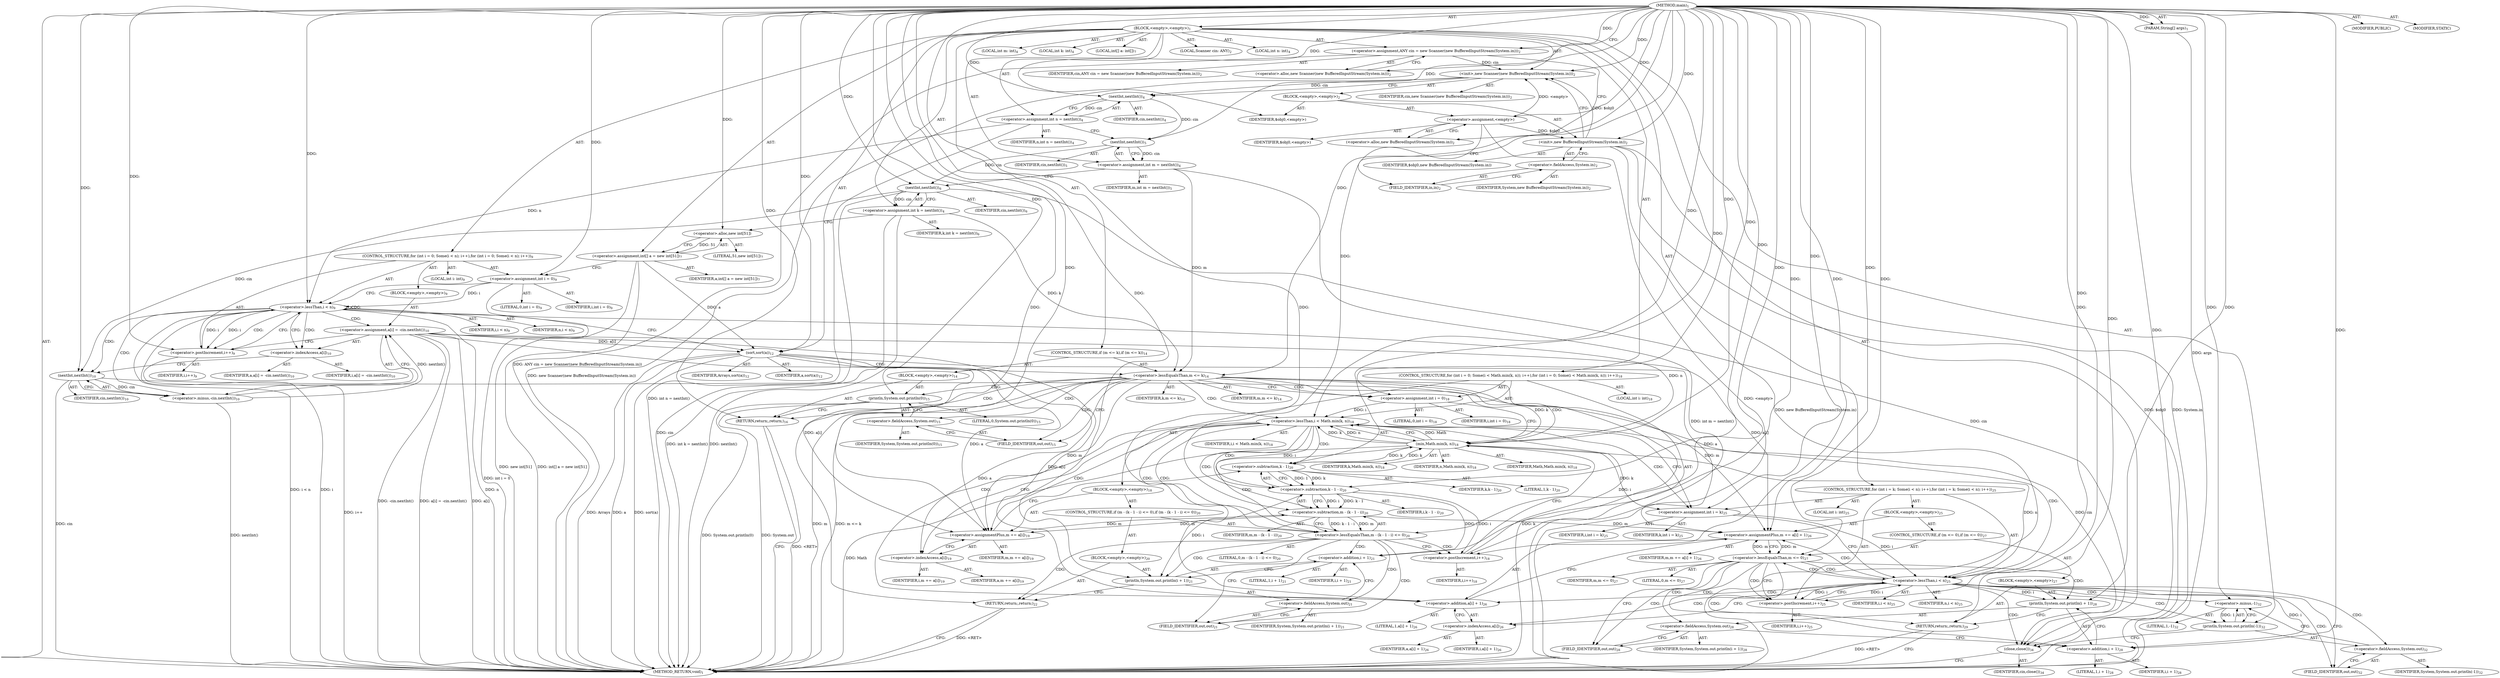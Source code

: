 digraph "main" {  
"19" [label = <(METHOD,main)<SUB>1</SUB>> ]
"20" [label = <(PARAM,String[] args)<SUB>1</SUB>> ]
"21" [label = <(BLOCK,&lt;empty&gt;,&lt;empty&gt;)<SUB>1</SUB>> ]
"4" [label = <(LOCAL,Scanner cin: ANY)<SUB>2</SUB>> ]
"22" [label = <(&lt;operator&gt;.assignment,ANY cin = new Scanner(new BufferedInputStream(System.in)))<SUB>2</SUB>> ]
"23" [label = <(IDENTIFIER,cin,ANY cin = new Scanner(new BufferedInputStream(System.in)))<SUB>2</SUB>> ]
"24" [label = <(&lt;operator&gt;.alloc,new Scanner(new BufferedInputStream(System.in)))<SUB>2</SUB>> ]
"25" [label = <(&lt;init&gt;,new Scanner(new BufferedInputStream(System.in)))<SUB>2</SUB>> ]
"3" [label = <(IDENTIFIER,cin,new Scanner(new BufferedInputStream(System.in)))<SUB>2</SUB>> ]
"26" [label = <(BLOCK,&lt;empty&gt;,&lt;empty&gt;)<SUB>2</SUB>> ]
"27" [label = <(&lt;operator&gt;.assignment,&lt;empty&gt;)> ]
"28" [label = <(IDENTIFIER,$obj0,&lt;empty&gt;)> ]
"29" [label = <(&lt;operator&gt;.alloc,new BufferedInputStream(System.in))<SUB>2</SUB>> ]
"30" [label = <(&lt;init&gt;,new BufferedInputStream(System.in))<SUB>2</SUB>> ]
"31" [label = <(IDENTIFIER,$obj0,new BufferedInputStream(System.in))> ]
"32" [label = <(&lt;operator&gt;.fieldAccess,System.in)<SUB>2</SUB>> ]
"33" [label = <(IDENTIFIER,System,new BufferedInputStream(System.in))<SUB>2</SUB>> ]
"34" [label = <(FIELD_IDENTIFIER,in,in)<SUB>2</SUB>> ]
"35" [label = <(IDENTIFIER,$obj0,&lt;empty&gt;)> ]
"36" [label = <(LOCAL,int n: int)<SUB>4</SUB>> ]
"37" [label = <(LOCAL,int m: int)<SUB>4</SUB>> ]
"38" [label = <(LOCAL,int k: int)<SUB>4</SUB>> ]
"39" [label = <(&lt;operator&gt;.assignment,int n = nextInt())<SUB>4</SUB>> ]
"40" [label = <(IDENTIFIER,n,int n = nextInt())<SUB>4</SUB>> ]
"41" [label = <(nextInt,nextInt())<SUB>4</SUB>> ]
"42" [label = <(IDENTIFIER,cin,nextInt())<SUB>4</SUB>> ]
"43" [label = <(&lt;operator&gt;.assignment,int m = nextInt())<SUB>4</SUB>> ]
"44" [label = <(IDENTIFIER,m,int m = nextInt())<SUB>5</SUB>> ]
"45" [label = <(nextInt,nextInt())<SUB>5</SUB>> ]
"46" [label = <(IDENTIFIER,cin,nextInt())<SUB>5</SUB>> ]
"47" [label = <(&lt;operator&gt;.assignment,int k = nextInt())<SUB>4</SUB>> ]
"48" [label = <(IDENTIFIER,k,int k = nextInt())<SUB>6</SUB>> ]
"49" [label = <(nextInt,nextInt())<SUB>6</SUB>> ]
"50" [label = <(IDENTIFIER,cin,nextInt())<SUB>6</SUB>> ]
"51" [label = <(LOCAL,int[] a: int[])<SUB>7</SUB>> ]
"52" [label = <(&lt;operator&gt;.assignment,int[] a = new int[51])<SUB>7</SUB>> ]
"53" [label = <(IDENTIFIER,a,int[] a = new int[51])<SUB>7</SUB>> ]
"54" [label = <(&lt;operator&gt;.alloc,new int[51])> ]
"55" [label = <(LITERAL,51,new int[51])<SUB>7</SUB>> ]
"56" [label = <(CONTROL_STRUCTURE,for (int i = 0; Some(i &lt; n); i++),for (int i = 0; Some(i &lt; n); i++))<SUB>9</SUB>> ]
"57" [label = <(LOCAL,int i: int)<SUB>9</SUB>> ]
"58" [label = <(&lt;operator&gt;.assignment,int i = 0)<SUB>9</SUB>> ]
"59" [label = <(IDENTIFIER,i,int i = 0)<SUB>9</SUB>> ]
"60" [label = <(LITERAL,0,int i = 0)<SUB>9</SUB>> ]
"61" [label = <(&lt;operator&gt;.lessThan,i &lt; n)<SUB>9</SUB>> ]
"62" [label = <(IDENTIFIER,i,i &lt; n)<SUB>9</SUB>> ]
"63" [label = <(IDENTIFIER,n,i &lt; n)<SUB>9</SUB>> ]
"64" [label = <(&lt;operator&gt;.postIncrement,i++)<SUB>9</SUB>> ]
"65" [label = <(IDENTIFIER,i,i++)<SUB>9</SUB>> ]
"66" [label = <(BLOCK,&lt;empty&gt;,&lt;empty&gt;)<SUB>9</SUB>> ]
"67" [label = <(&lt;operator&gt;.assignment,a[i] = -cin.nextInt())<SUB>10</SUB>> ]
"68" [label = <(&lt;operator&gt;.indexAccess,a[i])<SUB>10</SUB>> ]
"69" [label = <(IDENTIFIER,a,a[i] = -cin.nextInt())<SUB>10</SUB>> ]
"70" [label = <(IDENTIFIER,i,a[i] = -cin.nextInt())<SUB>10</SUB>> ]
"71" [label = <(&lt;operator&gt;.minus,-cin.nextInt())<SUB>10</SUB>> ]
"72" [label = <(nextInt,nextInt())<SUB>10</SUB>> ]
"73" [label = <(IDENTIFIER,cin,nextInt())<SUB>10</SUB>> ]
"74" [label = <(sort,sort(a))<SUB>12</SUB>> ]
"75" [label = <(IDENTIFIER,Arrays,sort(a))<SUB>12</SUB>> ]
"76" [label = <(IDENTIFIER,a,sort(a))<SUB>12</SUB>> ]
"77" [label = <(CONTROL_STRUCTURE,if (m &lt;= k),if (m &lt;= k))<SUB>14</SUB>> ]
"78" [label = <(&lt;operator&gt;.lessEqualsThan,m &lt;= k)<SUB>14</SUB>> ]
"79" [label = <(IDENTIFIER,m,m &lt;= k)<SUB>14</SUB>> ]
"80" [label = <(IDENTIFIER,k,m &lt;= k)<SUB>14</SUB>> ]
"81" [label = <(BLOCK,&lt;empty&gt;,&lt;empty&gt;)<SUB>14</SUB>> ]
"82" [label = <(println,System.out.println(0))<SUB>15</SUB>> ]
"83" [label = <(&lt;operator&gt;.fieldAccess,System.out)<SUB>15</SUB>> ]
"84" [label = <(IDENTIFIER,System,System.out.println(0))<SUB>15</SUB>> ]
"85" [label = <(FIELD_IDENTIFIER,out,out)<SUB>15</SUB>> ]
"86" [label = <(LITERAL,0,System.out.println(0))<SUB>15</SUB>> ]
"87" [label = <(RETURN,return;,return;)<SUB>16</SUB>> ]
"88" [label = <(CONTROL_STRUCTURE,for (int i = 0; Some(i &lt; Math.min(k, n)); i++),for (int i = 0; Some(i &lt; Math.min(k, n)); i++))<SUB>18</SUB>> ]
"89" [label = <(LOCAL,int i: int)<SUB>18</SUB>> ]
"90" [label = <(&lt;operator&gt;.assignment,int i = 0)<SUB>18</SUB>> ]
"91" [label = <(IDENTIFIER,i,int i = 0)<SUB>18</SUB>> ]
"92" [label = <(LITERAL,0,int i = 0)<SUB>18</SUB>> ]
"93" [label = <(&lt;operator&gt;.lessThan,i &lt; Math.min(k, n))<SUB>18</SUB>> ]
"94" [label = <(IDENTIFIER,i,i &lt; Math.min(k, n))<SUB>18</SUB>> ]
"95" [label = <(min,Math.min(k, n))<SUB>18</SUB>> ]
"96" [label = <(IDENTIFIER,Math,Math.min(k, n))<SUB>18</SUB>> ]
"97" [label = <(IDENTIFIER,k,Math.min(k, n))<SUB>18</SUB>> ]
"98" [label = <(IDENTIFIER,n,Math.min(k, n))<SUB>18</SUB>> ]
"99" [label = <(&lt;operator&gt;.postIncrement,i++)<SUB>18</SUB>> ]
"100" [label = <(IDENTIFIER,i,i++)<SUB>18</SUB>> ]
"101" [label = <(BLOCK,&lt;empty&gt;,&lt;empty&gt;)<SUB>18</SUB>> ]
"102" [label = <(&lt;operator&gt;.assignmentPlus,m += a[i])<SUB>19</SUB>> ]
"103" [label = <(IDENTIFIER,m,m += a[i])<SUB>19</SUB>> ]
"104" [label = <(&lt;operator&gt;.indexAccess,a[i])<SUB>19</SUB>> ]
"105" [label = <(IDENTIFIER,a,m += a[i])<SUB>19</SUB>> ]
"106" [label = <(IDENTIFIER,i,m += a[i])<SUB>19</SUB>> ]
"107" [label = <(CONTROL_STRUCTURE,if (m - (k - 1 - i) &lt;= 0),if (m - (k - 1 - i) &lt;= 0))<SUB>20</SUB>> ]
"108" [label = <(&lt;operator&gt;.lessEqualsThan,m - (k - 1 - i) &lt;= 0)<SUB>20</SUB>> ]
"109" [label = <(&lt;operator&gt;.subtraction,m - (k - 1 - i))<SUB>20</SUB>> ]
"110" [label = <(IDENTIFIER,m,m - (k - 1 - i))<SUB>20</SUB>> ]
"111" [label = <(&lt;operator&gt;.subtraction,k - 1 - i)<SUB>20</SUB>> ]
"112" [label = <(&lt;operator&gt;.subtraction,k - 1)<SUB>20</SUB>> ]
"113" [label = <(IDENTIFIER,k,k - 1)<SUB>20</SUB>> ]
"114" [label = <(LITERAL,1,k - 1)<SUB>20</SUB>> ]
"115" [label = <(IDENTIFIER,i,k - 1 - i)<SUB>20</SUB>> ]
"116" [label = <(LITERAL,0,m - (k - 1 - i) &lt;= 0)<SUB>20</SUB>> ]
"117" [label = <(BLOCK,&lt;empty&gt;,&lt;empty&gt;)<SUB>20</SUB>> ]
"118" [label = <(println,System.out.println(i + 1))<SUB>21</SUB>> ]
"119" [label = <(&lt;operator&gt;.fieldAccess,System.out)<SUB>21</SUB>> ]
"120" [label = <(IDENTIFIER,System,System.out.println(i + 1))<SUB>21</SUB>> ]
"121" [label = <(FIELD_IDENTIFIER,out,out)<SUB>21</SUB>> ]
"122" [label = <(&lt;operator&gt;.addition,i + 1)<SUB>21</SUB>> ]
"123" [label = <(IDENTIFIER,i,i + 1)<SUB>21</SUB>> ]
"124" [label = <(LITERAL,1,i + 1)<SUB>21</SUB>> ]
"125" [label = <(RETURN,return;,return;)<SUB>22</SUB>> ]
"126" [label = <(CONTROL_STRUCTURE,for (int i = k; Some(i &lt; n); i++),for (int i = k; Some(i &lt; n); i++))<SUB>25</SUB>> ]
"127" [label = <(LOCAL,int i: int)<SUB>25</SUB>> ]
"128" [label = <(&lt;operator&gt;.assignment,int i = k)<SUB>25</SUB>> ]
"129" [label = <(IDENTIFIER,i,int i = k)<SUB>25</SUB>> ]
"130" [label = <(IDENTIFIER,k,int i = k)<SUB>25</SUB>> ]
"131" [label = <(&lt;operator&gt;.lessThan,i &lt; n)<SUB>25</SUB>> ]
"132" [label = <(IDENTIFIER,i,i &lt; n)<SUB>25</SUB>> ]
"133" [label = <(IDENTIFIER,n,i &lt; n)<SUB>25</SUB>> ]
"134" [label = <(&lt;operator&gt;.postIncrement,i++)<SUB>25</SUB>> ]
"135" [label = <(IDENTIFIER,i,i++)<SUB>25</SUB>> ]
"136" [label = <(BLOCK,&lt;empty&gt;,&lt;empty&gt;)<SUB>25</SUB>> ]
"137" [label = <(&lt;operator&gt;.assignmentPlus,m += a[i] + 1)<SUB>26</SUB>> ]
"138" [label = <(IDENTIFIER,m,m += a[i] + 1)<SUB>26</SUB>> ]
"139" [label = <(&lt;operator&gt;.addition,a[i] + 1)<SUB>26</SUB>> ]
"140" [label = <(&lt;operator&gt;.indexAccess,a[i])<SUB>26</SUB>> ]
"141" [label = <(IDENTIFIER,a,a[i] + 1)<SUB>26</SUB>> ]
"142" [label = <(IDENTIFIER,i,a[i] + 1)<SUB>26</SUB>> ]
"143" [label = <(LITERAL,1,a[i] + 1)<SUB>26</SUB>> ]
"144" [label = <(CONTROL_STRUCTURE,if (m &lt;= 0),if (m &lt;= 0))<SUB>27</SUB>> ]
"145" [label = <(&lt;operator&gt;.lessEqualsThan,m &lt;= 0)<SUB>27</SUB>> ]
"146" [label = <(IDENTIFIER,m,m &lt;= 0)<SUB>27</SUB>> ]
"147" [label = <(LITERAL,0,m &lt;= 0)<SUB>27</SUB>> ]
"148" [label = <(BLOCK,&lt;empty&gt;,&lt;empty&gt;)<SUB>27</SUB>> ]
"149" [label = <(println,System.out.println(i + 1))<SUB>28</SUB>> ]
"150" [label = <(&lt;operator&gt;.fieldAccess,System.out)<SUB>28</SUB>> ]
"151" [label = <(IDENTIFIER,System,System.out.println(i + 1))<SUB>28</SUB>> ]
"152" [label = <(FIELD_IDENTIFIER,out,out)<SUB>28</SUB>> ]
"153" [label = <(&lt;operator&gt;.addition,i + 1)<SUB>28</SUB>> ]
"154" [label = <(IDENTIFIER,i,i + 1)<SUB>28</SUB>> ]
"155" [label = <(LITERAL,1,i + 1)<SUB>28</SUB>> ]
"156" [label = <(RETURN,return;,return;)<SUB>29</SUB>> ]
"157" [label = <(println,System.out.println(-1))<SUB>32</SUB>> ]
"158" [label = <(&lt;operator&gt;.fieldAccess,System.out)<SUB>32</SUB>> ]
"159" [label = <(IDENTIFIER,System,System.out.println(-1))<SUB>32</SUB>> ]
"160" [label = <(FIELD_IDENTIFIER,out,out)<SUB>32</SUB>> ]
"161" [label = <(&lt;operator&gt;.minus,-1)<SUB>32</SUB>> ]
"162" [label = <(LITERAL,1,-1)<SUB>32</SUB>> ]
"163" [label = <(close,close())<SUB>34</SUB>> ]
"164" [label = <(IDENTIFIER,cin,close())<SUB>34</SUB>> ]
"165" [label = <(MODIFIER,PUBLIC)> ]
"166" [label = <(MODIFIER,STATIC)> ]
"167" [label = <(METHOD_RETURN,void)<SUB>1</SUB>> ]
  "19" -> "20"  [ label = "AST: "] 
  "19" -> "21"  [ label = "AST: "] 
  "19" -> "165"  [ label = "AST: "] 
  "19" -> "166"  [ label = "AST: "] 
  "19" -> "167"  [ label = "AST: "] 
  "21" -> "4"  [ label = "AST: "] 
  "21" -> "22"  [ label = "AST: "] 
  "21" -> "25"  [ label = "AST: "] 
  "21" -> "36"  [ label = "AST: "] 
  "21" -> "37"  [ label = "AST: "] 
  "21" -> "38"  [ label = "AST: "] 
  "21" -> "39"  [ label = "AST: "] 
  "21" -> "43"  [ label = "AST: "] 
  "21" -> "47"  [ label = "AST: "] 
  "21" -> "51"  [ label = "AST: "] 
  "21" -> "52"  [ label = "AST: "] 
  "21" -> "56"  [ label = "AST: "] 
  "21" -> "74"  [ label = "AST: "] 
  "21" -> "77"  [ label = "AST: "] 
  "21" -> "88"  [ label = "AST: "] 
  "21" -> "126"  [ label = "AST: "] 
  "21" -> "157"  [ label = "AST: "] 
  "21" -> "163"  [ label = "AST: "] 
  "22" -> "23"  [ label = "AST: "] 
  "22" -> "24"  [ label = "AST: "] 
  "25" -> "3"  [ label = "AST: "] 
  "25" -> "26"  [ label = "AST: "] 
  "26" -> "27"  [ label = "AST: "] 
  "26" -> "30"  [ label = "AST: "] 
  "26" -> "35"  [ label = "AST: "] 
  "27" -> "28"  [ label = "AST: "] 
  "27" -> "29"  [ label = "AST: "] 
  "30" -> "31"  [ label = "AST: "] 
  "30" -> "32"  [ label = "AST: "] 
  "32" -> "33"  [ label = "AST: "] 
  "32" -> "34"  [ label = "AST: "] 
  "39" -> "40"  [ label = "AST: "] 
  "39" -> "41"  [ label = "AST: "] 
  "41" -> "42"  [ label = "AST: "] 
  "43" -> "44"  [ label = "AST: "] 
  "43" -> "45"  [ label = "AST: "] 
  "45" -> "46"  [ label = "AST: "] 
  "47" -> "48"  [ label = "AST: "] 
  "47" -> "49"  [ label = "AST: "] 
  "49" -> "50"  [ label = "AST: "] 
  "52" -> "53"  [ label = "AST: "] 
  "52" -> "54"  [ label = "AST: "] 
  "54" -> "55"  [ label = "AST: "] 
  "56" -> "57"  [ label = "AST: "] 
  "56" -> "58"  [ label = "AST: "] 
  "56" -> "61"  [ label = "AST: "] 
  "56" -> "64"  [ label = "AST: "] 
  "56" -> "66"  [ label = "AST: "] 
  "58" -> "59"  [ label = "AST: "] 
  "58" -> "60"  [ label = "AST: "] 
  "61" -> "62"  [ label = "AST: "] 
  "61" -> "63"  [ label = "AST: "] 
  "64" -> "65"  [ label = "AST: "] 
  "66" -> "67"  [ label = "AST: "] 
  "67" -> "68"  [ label = "AST: "] 
  "67" -> "71"  [ label = "AST: "] 
  "68" -> "69"  [ label = "AST: "] 
  "68" -> "70"  [ label = "AST: "] 
  "71" -> "72"  [ label = "AST: "] 
  "72" -> "73"  [ label = "AST: "] 
  "74" -> "75"  [ label = "AST: "] 
  "74" -> "76"  [ label = "AST: "] 
  "77" -> "78"  [ label = "AST: "] 
  "77" -> "81"  [ label = "AST: "] 
  "78" -> "79"  [ label = "AST: "] 
  "78" -> "80"  [ label = "AST: "] 
  "81" -> "82"  [ label = "AST: "] 
  "81" -> "87"  [ label = "AST: "] 
  "82" -> "83"  [ label = "AST: "] 
  "82" -> "86"  [ label = "AST: "] 
  "83" -> "84"  [ label = "AST: "] 
  "83" -> "85"  [ label = "AST: "] 
  "88" -> "89"  [ label = "AST: "] 
  "88" -> "90"  [ label = "AST: "] 
  "88" -> "93"  [ label = "AST: "] 
  "88" -> "99"  [ label = "AST: "] 
  "88" -> "101"  [ label = "AST: "] 
  "90" -> "91"  [ label = "AST: "] 
  "90" -> "92"  [ label = "AST: "] 
  "93" -> "94"  [ label = "AST: "] 
  "93" -> "95"  [ label = "AST: "] 
  "95" -> "96"  [ label = "AST: "] 
  "95" -> "97"  [ label = "AST: "] 
  "95" -> "98"  [ label = "AST: "] 
  "99" -> "100"  [ label = "AST: "] 
  "101" -> "102"  [ label = "AST: "] 
  "101" -> "107"  [ label = "AST: "] 
  "102" -> "103"  [ label = "AST: "] 
  "102" -> "104"  [ label = "AST: "] 
  "104" -> "105"  [ label = "AST: "] 
  "104" -> "106"  [ label = "AST: "] 
  "107" -> "108"  [ label = "AST: "] 
  "107" -> "117"  [ label = "AST: "] 
  "108" -> "109"  [ label = "AST: "] 
  "108" -> "116"  [ label = "AST: "] 
  "109" -> "110"  [ label = "AST: "] 
  "109" -> "111"  [ label = "AST: "] 
  "111" -> "112"  [ label = "AST: "] 
  "111" -> "115"  [ label = "AST: "] 
  "112" -> "113"  [ label = "AST: "] 
  "112" -> "114"  [ label = "AST: "] 
  "117" -> "118"  [ label = "AST: "] 
  "117" -> "125"  [ label = "AST: "] 
  "118" -> "119"  [ label = "AST: "] 
  "118" -> "122"  [ label = "AST: "] 
  "119" -> "120"  [ label = "AST: "] 
  "119" -> "121"  [ label = "AST: "] 
  "122" -> "123"  [ label = "AST: "] 
  "122" -> "124"  [ label = "AST: "] 
  "126" -> "127"  [ label = "AST: "] 
  "126" -> "128"  [ label = "AST: "] 
  "126" -> "131"  [ label = "AST: "] 
  "126" -> "134"  [ label = "AST: "] 
  "126" -> "136"  [ label = "AST: "] 
  "128" -> "129"  [ label = "AST: "] 
  "128" -> "130"  [ label = "AST: "] 
  "131" -> "132"  [ label = "AST: "] 
  "131" -> "133"  [ label = "AST: "] 
  "134" -> "135"  [ label = "AST: "] 
  "136" -> "137"  [ label = "AST: "] 
  "136" -> "144"  [ label = "AST: "] 
  "137" -> "138"  [ label = "AST: "] 
  "137" -> "139"  [ label = "AST: "] 
  "139" -> "140"  [ label = "AST: "] 
  "139" -> "143"  [ label = "AST: "] 
  "140" -> "141"  [ label = "AST: "] 
  "140" -> "142"  [ label = "AST: "] 
  "144" -> "145"  [ label = "AST: "] 
  "144" -> "148"  [ label = "AST: "] 
  "145" -> "146"  [ label = "AST: "] 
  "145" -> "147"  [ label = "AST: "] 
  "148" -> "149"  [ label = "AST: "] 
  "148" -> "156"  [ label = "AST: "] 
  "149" -> "150"  [ label = "AST: "] 
  "149" -> "153"  [ label = "AST: "] 
  "150" -> "151"  [ label = "AST: "] 
  "150" -> "152"  [ label = "AST: "] 
  "153" -> "154"  [ label = "AST: "] 
  "153" -> "155"  [ label = "AST: "] 
  "157" -> "158"  [ label = "AST: "] 
  "157" -> "161"  [ label = "AST: "] 
  "158" -> "159"  [ label = "AST: "] 
  "158" -> "160"  [ label = "AST: "] 
  "161" -> "162"  [ label = "AST: "] 
  "163" -> "164"  [ label = "AST: "] 
  "22" -> "29"  [ label = "CFG: "] 
  "25" -> "41"  [ label = "CFG: "] 
  "39" -> "45"  [ label = "CFG: "] 
  "43" -> "49"  [ label = "CFG: "] 
  "47" -> "54"  [ label = "CFG: "] 
  "52" -> "58"  [ label = "CFG: "] 
  "74" -> "78"  [ label = "CFG: "] 
  "157" -> "163"  [ label = "CFG: "] 
  "163" -> "167"  [ label = "CFG: "] 
  "24" -> "22"  [ label = "CFG: "] 
  "41" -> "39"  [ label = "CFG: "] 
  "45" -> "43"  [ label = "CFG: "] 
  "49" -> "47"  [ label = "CFG: "] 
  "54" -> "52"  [ label = "CFG: "] 
  "58" -> "61"  [ label = "CFG: "] 
  "61" -> "68"  [ label = "CFG: "] 
  "61" -> "74"  [ label = "CFG: "] 
  "64" -> "61"  [ label = "CFG: "] 
  "78" -> "85"  [ label = "CFG: "] 
  "78" -> "90"  [ label = "CFG: "] 
  "90" -> "95"  [ label = "CFG: "] 
  "93" -> "104"  [ label = "CFG: "] 
  "93" -> "128"  [ label = "CFG: "] 
  "99" -> "95"  [ label = "CFG: "] 
  "128" -> "131"  [ label = "CFG: "] 
  "131" -> "140"  [ label = "CFG: "] 
  "131" -> "160"  [ label = "CFG: "] 
  "134" -> "131"  [ label = "CFG: "] 
  "158" -> "161"  [ label = "CFG: "] 
  "161" -> "157"  [ label = "CFG: "] 
  "27" -> "34"  [ label = "CFG: "] 
  "30" -> "25"  [ label = "CFG: "] 
  "67" -> "64"  [ label = "CFG: "] 
  "82" -> "87"  [ label = "CFG: "] 
  "87" -> "167"  [ label = "CFG: "] 
  "95" -> "93"  [ label = "CFG: "] 
  "102" -> "112"  [ label = "CFG: "] 
  "137" -> "145"  [ label = "CFG: "] 
  "160" -> "158"  [ label = "CFG: "] 
  "29" -> "27"  [ label = "CFG: "] 
  "32" -> "30"  [ label = "CFG: "] 
  "68" -> "72"  [ label = "CFG: "] 
  "71" -> "67"  [ label = "CFG: "] 
  "83" -> "82"  [ label = "CFG: "] 
  "104" -> "102"  [ label = "CFG: "] 
  "108" -> "121"  [ label = "CFG: "] 
  "108" -> "99"  [ label = "CFG: "] 
  "139" -> "137"  [ label = "CFG: "] 
  "145" -> "152"  [ label = "CFG: "] 
  "145" -> "134"  [ label = "CFG: "] 
  "34" -> "32"  [ label = "CFG: "] 
  "72" -> "71"  [ label = "CFG: "] 
  "85" -> "83"  [ label = "CFG: "] 
  "109" -> "108"  [ label = "CFG: "] 
  "118" -> "125"  [ label = "CFG: "] 
  "125" -> "167"  [ label = "CFG: "] 
  "140" -> "139"  [ label = "CFG: "] 
  "149" -> "156"  [ label = "CFG: "] 
  "156" -> "167"  [ label = "CFG: "] 
  "111" -> "109"  [ label = "CFG: "] 
  "119" -> "122"  [ label = "CFG: "] 
  "122" -> "118"  [ label = "CFG: "] 
  "150" -> "153"  [ label = "CFG: "] 
  "153" -> "149"  [ label = "CFG: "] 
  "112" -> "111"  [ label = "CFG: "] 
  "121" -> "119"  [ label = "CFG: "] 
  "152" -> "150"  [ label = "CFG: "] 
  "19" -> "24"  [ label = "CFG: "] 
  "156" -> "167"  [ label = "DDG: &lt;RET&gt;"] 
  "125" -> "167"  [ label = "DDG: &lt;RET&gt;"] 
  "87" -> "167"  [ label = "DDG: &lt;RET&gt;"] 
  "20" -> "167"  [ label = "DDG: args"] 
  "22" -> "167"  [ label = "DDG: ANY cin = new Scanner(new BufferedInputStream(System.in))"] 
  "27" -> "167"  [ label = "DDG: &lt;empty&gt;"] 
  "30" -> "167"  [ label = "DDG: $obj0"] 
  "30" -> "167"  [ label = "DDG: System.in"] 
  "30" -> "167"  [ label = "DDG: new BufferedInputStream(System.in)"] 
  "25" -> "167"  [ label = "DDG: new Scanner(new BufferedInputStream(System.in))"] 
  "39" -> "167"  [ label = "DDG: int n = nextInt()"] 
  "43" -> "167"  [ label = "DDG: int m = nextInt()"] 
  "49" -> "167"  [ label = "DDG: cin"] 
  "47" -> "167"  [ label = "DDG: nextInt()"] 
  "47" -> "167"  [ label = "DDG: int k = nextInt()"] 
  "52" -> "167"  [ label = "DDG: new int[51]"] 
  "52" -> "167"  [ label = "DDG: int[] a = new int[51]"] 
  "58" -> "167"  [ label = "DDG: int i = 0"] 
  "61" -> "167"  [ label = "DDG: i"] 
  "61" -> "167"  [ label = "DDG: n"] 
  "61" -> "167"  [ label = "DDG: i &lt; n"] 
  "74" -> "167"  [ label = "DDG: a"] 
  "74" -> "167"  [ label = "DDG: sort(a)"] 
  "78" -> "167"  [ label = "DDG: m"] 
  "78" -> "167"  [ label = "DDG: k"] 
  "78" -> "167"  [ label = "DDG: m &lt;= k"] 
  "82" -> "167"  [ label = "DDG: System.out"] 
  "82" -> "167"  [ label = "DDG: System.out.println(0)"] 
  "67" -> "167"  [ label = "DDG: a[i]"] 
  "72" -> "167"  [ label = "DDG: cin"] 
  "71" -> "167"  [ label = "DDG: nextInt()"] 
  "67" -> "167"  [ label = "DDG: -cin.nextInt()"] 
  "67" -> "167"  [ label = "DDG: a[i] = -cin.nextInt()"] 
  "64" -> "167"  [ label = "DDG: i++"] 
  "74" -> "167"  [ label = "DDG: Arrays"] 
  "95" -> "167"  [ label = "DDG: Math"] 
  "19" -> "20"  [ label = "DDG: "] 
  "19" -> "22"  [ label = "DDG: "] 
  "41" -> "39"  [ label = "DDG: cin"] 
  "45" -> "43"  [ label = "DDG: cin"] 
  "49" -> "47"  [ label = "DDG: cin"] 
  "54" -> "52"  [ label = "DDG: 51"] 
  "22" -> "25"  [ label = "DDG: cin"] 
  "19" -> "25"  [ label = "DDG: "] 
  "27" -> "25"  [ label = "DDG: &lt;empty&gt;"] 
  "30" -> "25"  [ label = "DDG: $obj0"] 
  "19" -> "58"  [ label = "DDG: "] 
  "19" -> "74"  [ label = "DDG: "] 
  "52" -> "74"  [ label = "DDG: a"] 
  "67" -> "74"  [ label = "DDG: a[i]"] 
  "19" -> "90"  [ label = "DDG: "] 
  "95" -> "128"  [ label = "DDG: k"] 
  "19" -> "128"  [ label = "DDG: "] 
  "161" -> "157"  [ label = "DDG: 1"] 
  "49" -> "163"  [ label = "DDG: cin"] 
  "72" -> "163"  [ label = "DDG: cin"] 
  "19" -> "163"  [ label = "DDG: "] 
  "19" -> "27"  [ label = "DDG: "] 
  "19" -> "35"  [ label = "DDG: "] 
  "25" -> "41"  [ label = "DDG: cin"] 
  "19" -> "41"  [ label = "DDG: "] 
  "41" -> "45"  [ label = "DDG: cin"] 
  "19" -> "45"  [ label = "DDG: "] 
  "45" -> "49"  [ label = "DDG: cin"] 
  "19" -> "49"  [ label = "DDG: "] 
  "19" -> "54"  [ label = "DDG: "] 
  "58" -> "61"  [ label = "DDG: i"] 
  "64" -> "61"  [ label = "DDG: i"] 
  "19" -> "61"  [ label = "DDG: "] 
  "39" -> "61"  [ label = "DDG: n"] 
  "61" -> "64"  [ label = "DDG: i"] 
  "19" -> "64"  [ label = "DDG: "] 
  "71" -> "67"  [ label = "DDG: nextInt()"] 
  "43" -> "78"  [ label = "DDG: m"] 
  "19" -> "78"  [ label = "DDG: "] 
  "47" -> "78"  [ label = "DDG: k"] 
  "19" -> "87"  [ label = "DDG: "] 
  "90" -> "93"  [ label = "DDG: i"] 
  "99" -> "93"  [ label = "DDG: i"] 
  "19" -> "93"  [ label = "DDG: "] 
  "95" -> "93"  [ label = "DDG: Math"] 
  "95" -> "93"  [ label = "DDG: k"] 
  "95" -> "93"  [ label = "DDG: n"] 
  "111" -> "99"  [ label = "DDG: i"] 
  "19" -> "99"  [ label = "DDG: "] 
  "74" -> "102"  [ label = "DDG: a"] 
  "67" -> "102"  [ label = "DDG: a[i]"] 
  "128" -> "131"  [ label = "DDG: i"] 
  "134" -> "131"  [ label = "DDG: i"] 
  "19" -> "131"  [ label = "DDG: "] 
  "95" -> "131"  [ label = "DDG: n"] 
  "131" -> "134"  [ label = "DDG: i"] 
  "19" -> "134"  [ label = "DDG: "] 
  "74" -> "137"  [ label = "DDG: a"] 
  "67" -> "137"  [ label = "DDG: a[i]"] 
  "19" -> "137"  [ label = "DDG: "] 
  "19" -> "161"  [ label = "DDG: "] 
  "27" -> "30"  [ label = "DDG: $obj0"] 
  "19" -> "30"  [ label = "DDG: "] 
  "19" -> "82"  [ label = "DDG: "] 
  "19" -> "95"  [ label = "DDG: "] 
  "78" -> "95"  [ label = "DDG: k"] 
  "112" -> "95"  [ label = "DDG: k"] 
  "61" -> "95"  [ label = "DDG: n"] 
  "78" -> "102"  [ label = "DDG: m"] 
  "109" -> "102"  [ label = "DDG: m"] 
  "19" -> "102"  [ label = "DDG: "] 
  "78" -> "137"  [ label = "DDG: m"] 
  "145" -> "137"  [ label = "DDG: m"] 
  "109" -> "137"  [ label = "DDG: m"] 
  "72" -> "71"  [ label = "DDG: cin"] 
  "109" -> "108"  [ label = "DDG: m"] 
  "109" -> "108"  [ label = "DDG: k - 1 - i"] 
  "19" -> "108"  [ label = "DDG: "] 
  "19" -> "125"  [ label = "DDG: "] 
  "74" -> "139"  [ label = "DDG: a"] 
  "67" -> "139"  [ label = "DDG: a[i]"] 
  "19" -> "139"  [ label = "DDG: "] 
  "137" -> "145"  [ label = "DDG: m"] 
  "19" -> "145"  [ label = "DDG: "] 
  "19" -> "156"  [ label = "DDG: "] 
  "49" -> "72"  [ label = "DDG: cin"] 
  "19" -> "72"  [ label = "DDG: "] 
  "102" -> "109"  [ label = "DDG: m"] 
  "19" -> "109"  [ label = "DDG: "] 
  "111" -> "109"  [ label = "DDG: k - 1"] 
  "111" -> "109"  [ label = "DDG: i"] 
  "111" -> "118"  [ label = "DDG: i"] 
  "19" -> "118"  [ label = "DDG: "] 
  "131" -> "149"  [ label = "DDG: i"] 
  "19" -> "149"  [ label = "DDG: "] 
  "112" -> "111"  [ label = "DDG: k"] 
  "112" -> "111"  [ label = "DDG: 1"] 
  "93" -> "111"  [ label = "DDG: i"] 
  "19" -> "111"  [ label = "DDG: "] 
  "111" -> "122"  [ label = "DDG: i"] 
  "19" -> "122"  [ label = "DDG: "] 
  "131" -> "153"  [ label = "DDG: i"] 
  "19" -> "153"  [ label = "DDG: "] 
  "95" -> "112"  [ label = "DDG: k"] 
  "19" -> "112"  [ label = "DDG: "] 
  "61" -> "68"  [ label = "CDG: "] 
  "61" -> "64"  [ label = "CDG: "] 
  "61" -> "72"  [ label = "CDG: "] 
  "61" -> "67"  [ label = "CDG: "] 
  "61" -> "61"  [ label = "CDG: "] 
  "61" -> "71"  [ label = "CDG: "] 
  "78" -> "85"  [ label = "CDG: "] 
  "78" -> "95"  [ label = "CDG: "] 
  "78" -> "87"  [ label = "CDG: "] 
  "78" -> "82"  [ label = "CDG: "] 
  "78" -> "93"  [ label = "CDG: "] 
  "78" -> "90"  [ label = "CDG: "] 
  "78" -> "83"  [ label = "CDG: "] 
  "93" -> "128"  [ label = "CDG: "] 
  "93" -> "102"  [ label = "CDG: "] 
  "93" -> "131"  [ label = "CDG: "] 
  "93" -> "104"  [ label = "CDG: "] 
  "93" -> "112"  [ label = "CDG: "] 
  "93" -> "108"  [ label = "CDG: "] 
  "93" -> "111"  [ label = "CDG: "] 
  "93" -> "109"  [ label = "CDG: "] 
  "131" -> "160"  [ label = "CDG: "] 
  "131" -> "145"  [ label = "CDG: "] 
  "131" -> "161"  [ label = "CDG: "] 
  "131" -> "163"  [ label = "CDG: "] 
  "131" -> "157"  [ label = "CDG: "] 
  "131" -> "140"  [ label = "CDG: "] 
  "131" -> "137"  [ label = "CDG: "] 
  "131" -> "139"  [ label = "CDG: "] 
  "131" -> "158"  [ label = "CDG: "] 
  "108" -> "122"  [ label = "CDG: "] 
  "108" -> "99"  [ label = "CDG: "] 
  "108" -> "119"  [ label = "CDG: "] 
  "108" -> "121"  [ label = "CDG: "] 
  "108" -> "95"  [ label = "CDG: "] 
  "108" -> "93"  [ label = "CDG: "] 
  "108" -> "118"  [ label = "CDG: "] 
  "108" -> "125"  [ label = "CDG: "] 
  "145" -> "131"  [ label = "CDG: "] 
  "145" -> "149"  [ label = "CDG: "] 
  "145" -> "150"  [ label = "CDG: "] 
  "145" -> "153"  [ label = "CDG: "] 
  "145" -> "134"  [ label = "CDG: "] 
  "145" -> "152"  [ label = "CDG: "] 
  "145" -> "156"  [ label = "CDG: "] 
}
